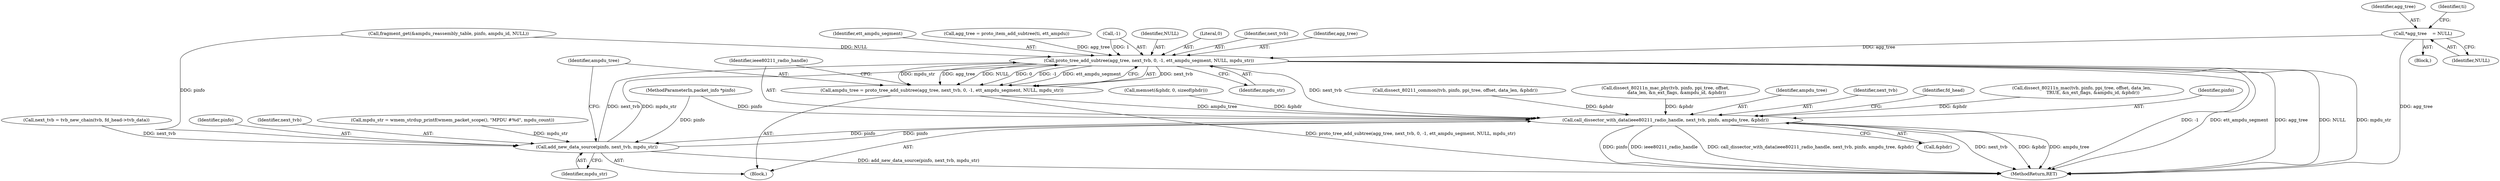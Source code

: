 digraph "0_wireshark_2c13e97d656c1c0ac4d76eb9d307664aae0e0cf7_0@pointer" {
"1000144" [label="(Call,*agg_tree    = NULL)"];
"1000889" [label="(Call,proto_tree_add_subtree(agg_tree, next_tvb, 0, -1, ett_ampdu_segment, NULL, mpdu_str))"];
"1000887" [label="(Call,ampdu_tree = proto_tree_add_subtree(agg_tree, next_tvb, 0, -1, ett_ampdu_segment, NULL, mpdu_str))"];
"1000898" [label="(Call,call_dissector_with_data(ieee80211_radio_handle, next_tvb, pinfo, ampdu_tree, &phdr))"];
"1000883" [label="(Call,add_new_data_source(pinfo, next_tvb, mpdu_str))"];
"1000326" [label="(Call,memset(&phdr, 0, sizeof(phdr)))"];
"1000889" [label="(Call,proto_tree_add_subtree(agg_tree, next_tvb, 0, -1, ett_ampdu_segment, NULL, mpdu_str))"];
"1000896" [label="(Identifier,NULL)"];
"1000899" [label="(Identifier,ieee80211_radio_handle)"];
"1000885" [label="(Identifier,next_tvb)"];
"1000384" [label="(Call,dissect_80211_common(tvb, pinfo, ppi_tree, offset, data_len, &phdr))"];
"1000409" [label="(Call,dissect_80211n_mac_phy(tvb, pinfo, ppi_tree, offset,\n                data_len, &n_ext_flags, &ampdu_id, &phdr))"];
"1000973" [label="(MethodReturn,RET)"];
"1000892" [label="(Literal,0)"];
"1000886" [label="(Identifier,mpdu_str)"];
"1000144" [label="(Call,*agg_tree    = NULL)"];
"1000903" [label="(Call,&phdr)"];
"1000884" [label="(Identifier,pinfo)"];
"1000902" [label="(Identifier,ampdu_tree)"];
"1000891" [label="(Identifier,next_tvb)"];
"1000890" [label="(Identifier,agg_tree)"];
"1000895" [label="(Identifier,ett_ampdu_segment)"];
"1000887" [label="(Call,ampdu_tree = proto_tree_add_subtree(agg_tree, next_tvb, 0, -1, ett_ampdu_segment, NULL, mpdu_str))"];
"1000867" [label="(Block,)"];
"1000888" [label="(Identifier,ampdu_tree)"];
"1000851" [label="(Call,agg_tree = proto_item_add_subtree(ti, ett_ampdu))"];
"1000900" [label="(Identifier,next_tvb)"];
"1000727" [label="(Call,fragment_get(&ampdu_reassembly_table, pinfo, ampdu_id, NULL))"];
"1000145" [label="(Identifier,agg_tree)"];
"1000126" [label="(Block,)"];
"1000906" [label="(Identifier,fd_head)"];
"1000149" [label="(Identifier,ti)"];
"1000870" [label="(Call,mpdu_str = wmem_strdup_printf(wmem_packet_scope(), \"MPDU #%d\", mpdu_count))"];
"1000893" [label="(Call,-1)"];
"1000124" [label="(MethodParameterIn,packet_info *pinfo)"];
"1000394" [label="(Call,dissect_80211n_mac(tvb, pinfo, ppi_tree, offset, data_len,\n                TRUE, &n_ext_flags, &ampdu_id, &phdr))"];
"1000901" [label="(Identifier,pinfo)"];
"1000876" [label="(Call,next_tvb = tvb_new_chain(tvb, fd_head->tvb_data))"];
"1000146" [label="(Identifier,NULL)"];
"1000897" [label="(Identifier,mpdu_str)"];
"1000898" [label="(Call,call_dissector_with_data(ieee80211_radio_handle, next_tvb, pinfo, ampdu_tree, &phdr))"];
"1000883" [label="(Call,add_new_data_source(pinfo, next_tvb, mpdu_str))"];
"1000144" -> "1000126"  [label="AST: "];
"1000144" -> "1000146"  [label="CFG: "];
"1000145" -> "1000144"  [label="AST: "];
"1000146" -> "1000144"  [label="AST: "];
"1000149" -> "1000144"  [label="CFG: "];
"1000144" -> "1000973"  [label="DDG: agg_tree"];
"1000144" -> "1000889"  [label="DDG: agg_tree"];
"1000889" -> "1000887"  [label="AST: "];
"1000889" -> "1000897"  [label="CFG: "];
"1000890" -> "1000889"  [label="AST: "];
"1000891" -> "1000889"  [label="AST: "];
"1000892" -> "1000889"  [label="AST: "];
"1000893" -> "1000889"  [label="AST: "];
"1000895" -> "1000889"  [label="AST: "];
"1000896" -> "1000889"  [label="AST: "];
"1000897" -> "1000889"  [label="AST: "];
"1000887" -> "1000889"  [label="CFG: "];
"1000889" -> "1000973"  [label="DDG: mpdu_str"];
"1000889" -> "1000973"  [label="DDG: -1"];
"1000889" -> "1000973"  [label="DDG: ett_ampdu_segment"];
"1000889" -> "1000973"  [label="DDG: agg_tree"];
"1000889" -> "1000973"  [label="DDG: NULL"];
"1000889" -> "1000887"  [label="DDG: next_tvb"];
"1000889" -> "1000887"  [label="DDG: mpdu_str"];
"1000889" -> "1000887"  [label="DDG: agg_tree"];
"1000889" -> "1000887"  [label="DDG: NULL"];
"1000889" -> "1000887"  [label="DDG: 0"];
"1000889" -> "1000887"  [label="DDG: -1"];
"1000889" -> "1000887"  [label="DDG: ett_ampdu_segment"];
"1000851" -> "1000889"  [label="DDG: agg_tree"];
"1000883" -> "1000889"  [label="DDG: next_tvb"];
"1000883" -> "1000889"  [label="DDG: mpdu_str"];
"1000893" -> "1000889"  [label="DDG: 1"];
"1000727" -> "1000889"  [label="DDG: NULL"];
"1000889" -> "1000898"  [label="DDG: next_tvb"];
"1000887" -> "1000867"  [label="AST: "];
"1000888" -> "1000887"  [label="AST: "];
"1000899" -> "1000887"  [label="CFG: "];
"1000887" -> "1000973"  [label="DDG: proto_tree_add_subtree(agg_tree, next_tvb, 0, -1, ett_ampdu_segment, NULL, mpdu_str)"];
"1000887" -> "1000898"  [label="DDG: ampdu_tree"];
"1000898" -> "1000867"  [label="AST: "];
"1000898" -> "1000903"  [label="CFG: "];
"1000899" -> "1000898"  [label="AST: "];
"1000900" -> "1000898"  [label="AST: "];
"1000901" -> "1000898"  [label="AST: "];
"1000902" -> "1000898"  [label="AST: "];
"1000903" -> "1000898"  [label="AST: "];
"1000906" -> "1000898"  [label="CFG: "];
"1000898" -> "1000973"  [label="DDG: ieee80211_radio_handle"];
"1000898" -> "1000973"  [label="DDG: call_dissector_with_data(ieee80211_radio_handle, next_tvb, pinfo, ampdu_tree, &phdr)"];
"1000898" -> "1000973"  [label="DDG: next_tvb"];
"1000898" -> "1000973"  [label="DDG: &phdr"];
"1000898" -> "1000973"  [label="DDG: ampdu_tree"];
"1000898" -> "1000973"  [label="DDG: pinfo"];
"1000898" -> "1000883"  [label="DDG: pinfo"];
"1000883" -> "1000898"  [label="DDG: pinfo"];
"1000124" -> "1000898"  [label="DDG: pinfo"];
"1000394" -> "1000898"  [label="DDG: &phdr"];
"1000384" -> "1000898"  [label="DDG: &phdr"];
"1000326" -> "1000898"  [label="DDG: &phdr"];
"1000409" -> "1000898"  [label="DDG: &phdr"];
"1000883" -> "1000867"  [label="AST: "];
"1000883" -> "1000886"  [label="CFG: "];
"1000884" -> "1000883"  [label="AST: "];
"1000885" -> "1000883"  [label="AST: "];
"1000886" -> "1000883"  [label="AST: "];
"1000888" -> "1000883"  [label="CFG: "];
"1000883" -> "1000973"  [label="DDG: add_new_data_source(pinfo, next_tvb, mpdu_str)"];
"1000727" -> "1000883"  [label="DDG: pinfo"];
"1000124" -> "1000883"  [label="DDG: pinfo"];
"1000876" -> "1000883"  [label="DDG: next_tvb"];
"1000870" -> "1000883"  [label="DDG: mpdu_str"];
}

